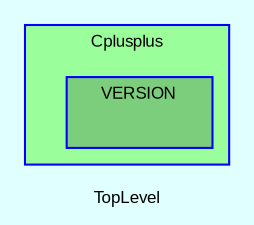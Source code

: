 digraph TopLevel {
    compound = true
    bgcolor = lightcyan1
    fontname = Arial
    fontsize = 8
    label = "TopLevel"
    node [
        fontname = Arial,
        fontsize = 8,
        color = black
    ]

    subgraph cluster_Cplusplus {
        fillcolor = palegreen1
        URL = "classes/Cplusplus.html"
        fontname = Arial
        color = blue
        label = "Cplusplus"
        style = filled
        Cplusplus [
            shape = plaintext,
            height = 0.01,
            width = 0.01,
            label = ""
        ]

        subgraph cluster_Cplusplus__VERSION {
            fillcolor = palegreen3
            URL = "classes/Cplusplus/VERSION.html"
            fontname = Arial
            color = blue
            label = "VERSION"
            style = filled
            Cplusplus__VERSION [
                shape = plaintext,
                height = 0.01,
                width = 0.75,
                label = ""
            ]

        }

    }

}

